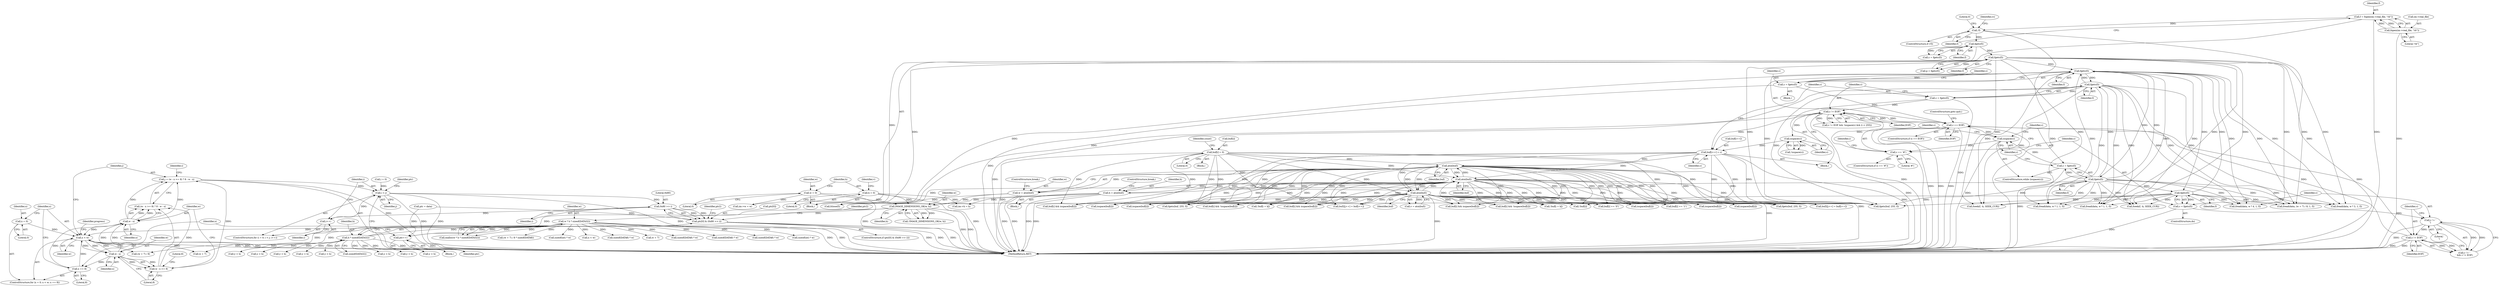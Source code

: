 digraph "0_enlightment_c21beaf1780cf3ca291735ae7d58a3dde63277a2@integer" {
"1001089" [label="(Call,j = (w - x >= 8) ? 8 : w - x)"];
"1001092" [label="(Call,w - x >= 8)"];
"1001093" [label="(Call,w - x)"];
"1001082" [label="(Call,x < w)"];
"1001079" [label="(Call,x = 0)"];
"1001085" [label="(Call,x += 8)"];
"1001098" [label="(Call,w - x)"];
"1000427" [label="(Call,w * h * sizeof(DATA32))"];
"1000345" [label="(Call,IMAGE_DIMENSIONS_OK(w, h))"];
"1000149" [label="(Call,w = 0)"];
"1000307" [label="(Call,w = atoi(buf))"];
"1000309" [label="(Call,atoi(buf))"];
"1000283" [label="(Call,buf[i++] = c)"];
"1000277" [label="(Call,isspace(c))"];
"1000272" [label="(Call,c != EOF)"];
"1000289" [label="(Call,c = fgetc(f))"];
"1000291" [label="(Call,fgetc(f))"];
"1000233" [label="(Call,fgetc(f))"];
"1000255" [label="(Call,fgetc(f))"];
"1000245" [label="(Call,fgetc(f))"];
"1000201" [label="(Call,fgetc(f))"];
"1000192" [label="(Call,fgetc(f))"];
"1000183" [label="(Call,!f)"];
"1000175" [label="(Call,f = fopen(im->real_file, \"rb\"))"];
"1000177" [label="(Call,fopen(im->real_file, \"rb\"))"];
"1000248" [label="(Call,c == '#')"];
"1000241" [label="(Call,isspace(c))"];
"1000236" [label="(Call,c == EOF)"];
"1000231" [label="(Call,c = fgetc(f))"];
"1000261" [label="(Call,c != EOF)"];
"1000258" [label="(Call,c != '\n')"];
"1000253" [label="(Call,c = fgetc(f))"];
"1000243" [label="(Call,c = fgetc(f))"];
"1000315" [label="(Call,atoi(buf))"];
"1000296" [label="(Call,buf[i] = 0)"];
"1000321" [label="(Call,atoi(buf))"];
"1000153" [label="(Call,h = 0)"];
"1000313" [label="(Call,h = atoi(buf))"];
"1000429" [label="(Call,h * sizeof(DATA32))"];
"1001105" [label="(Call,i < j)"];
"1001116" [label="(Call,0x80 >> i)"];
"1001108" [label="(Call,i++)"];
"1001112" [label="(Call,ptr[0] & (0x80 >> i))"];
"1001130" [label="(Call,ptr++)"];
"1001105" [label="(Call,i < j)"];
"1000426" [label="(Call,malloc(w * h * sizeof(DATA32)))"];
"1000230" [label="(Block,)"];
"1000486" [label="(Call,buf[i] && isspace(buf[i]))"];
"1000890" [label="(Call,isspace(buf[i]))"];
"1001057" [label="(Call,y < h)"];
"1000273" [label="(Identifier,c)"];
"1000317" [label="(ControlStructure,break;)"];
"1001086" [label="(Identifier,x)"];
"1001067" [label="(Call,(w + 7) / 8)"];
"1000811" [label="(Call,y < h)"];
"1000276" [label="(Call,!isspace(c))"];
"1001106" [label="(Identifier,i)"];
"1000885" [label="(Call,buf[i] && !isspace(buf[i]))"];
"1000310" [label="(Identifier,buf)"];
"1000284" [label="(Call,buf[i++])"];
"1000427" [label="(Call,w * h * sizeof(DATA32))"];
"1000149" [label="(Call,w = 0)"];
"1000253" [label="(Call,c = fgetc(f))"];
"1001324" [label="(Call,fread(data, w * 3, 1, f))"];
"1000616" [label="(Call,fgets(buf, 255, f))"];
"1000490" [label="(Call,isspace(buf[i]))"];
"1000245" [label="(Call,fgetc(f))"];
"1000235" [label="(ControlStructure,if (c == EOF))"];
"1000260" [label="(Literal,'\n')"];
"1000646" [label="(Call,buf2[j++] = buf[i++])"];
"1000244" [label="(Identifier,c)"];
"1000190" [label="(Call,c = fgetc(f))"];
"1000307" [label="(Call,w = atoi(buf))"];
"1000878" [label="(Call,isspace(buf[i]))"];
"1001770" [label="(MethodReturn,RET)"];
"1001092" [label="(Call,w - x >= 8)"];
"1001108" [label="(Call,i++)"];
"1000291" [label="(Call,fgetc(f))"];
"1000258" [label="(Call,c != '\n')"];
"1000239" [label="(ControlStructure,goto quit;)"];
"1000201" [label="(Call,fgetc(f))"];
"1000637" [label="(Call,buf[i] && !isspace(buf[i]))"];
"1001085" [label="(Call,x += 8)"];
"1000246" [label="(Identifier,f)"];
"1000178" [label="(Call,im->real_file)"];
"1001096" [label="(Literal,8)"];
"1000271" [label="(Call,c != EOF && !isspace(c) && (i < 255))"];
"1001036" [label="(Call,(w + 7) / 8 * sizeof(DATA8))"];
"1000598" [label="(Call,!buf[i + k])"];
"1000272" [label="(Call,c != EOF)"];
"1000546" [label="(Call,sizeof(int) * w)"];
"1000155" [label="(Literal,0)"];
"1001118" [label="(Identifier,i)"];
"1000302" [label="(Identifier,count)"];
"1000186" [label="(Literal,0)"];
"1001126" [label="(Identifier,ptr2)"];
"1001089" [label="(Call,j = (w - x >= 8) ? 8 : w - x)"];
"1000193" [label="(Identifier,f)"];
"1000513" [label="(Call,buf[i] == '0')"];
"1000338" [label="(Call,im->h = h)"];
"1000300" [label="(Literal,0)"];
"1000642" [label="(Call,isspace(buf[i]))"];
"1000274" [label="(Identifier,EOF)"];
"1000261" [label="(Call,c != EOF)"];
"1000248" [label="(Call,c == '#')"];
"1000455" [label="(Call,y < h)"];
"1001131" [label="(Identifier,ptr)"];
"1001065" [label="(Call,fread(data, (w + 7) / 8, 1, f))"];
"1000309" [label="(Call,atoi(buf))"];
"1001099" [label="(Identifier,w)"];
"1000465" [label="(Call,x < w)"];
"1001097" [label="(Literal,8)"];
"1000238" [label="(Identifier,EOF)"];
"1000296" [label="(Call,buf[i] = 0)"];
"1001090" [label="(Identifier,j)"];
"1001094" [label="(Identifier,w)"];
"1000181" [label="(Literal,\"rb\")"];
"1000154" [label="(Identifier,h)"];
"1000199" [label="(Call,p = fgetc(f))"];
"1001075" [label="(Call,ptr = data)"];
"1000242" [label="(Identifier,c)"];
"1000315" [label="(Call,atoi(buf))"];
"1001113" [label="(Call,ptr[0])"];
"1001299" [label="(Call,sizeof(DATA8) * w)"];
"1001078" [label="(ControlStructure,for (x = 0; x < w; x += 8))"];
"1001093" [label="(Call,w - x)"];
"1000429" [label="(Call,h * sizeof(DATA32))"];
"1000177" [label="(Call,fopen(im->real_file, \"rb\"))"];
"1000241" [label="(Call,isspace(c))"];
"1001091" [label="(Call,(w - x >= 8) ? 8 : w - x)"];
"1001616" [label="(Call,fread(data, w * 4, 1, f))"];
"1000237" [label="(Identifier,c)"];
"1000176" [label="(Identifier,f)"];
"1000428" [label="(Identifier,w)"];
"1001169" [label="(Call,y < h)"];
"1001100" [label="(Identifier,x)"];
"1001107" [label="(Identifier,j)"];
"1001101" [label="(ControlStructure,for (i = 0; i < j; i++))"];
"1001095" [label="(Identifier,x)"];
"1000247" [label="(ControlStructure,if (c == '#'))"];
"1000431" [label="(Call,sizeof(DATA32))"];
"1000134" [label="(Block,)"];
"1000236" [label="(Call,c == EOF)"];
"1000321" [label="(Call,atoi(buf))"];
"1000502" [label="(Call,buf[i] == '1')"];
"1000234" [label="(Identifier,f)"];
"1000277" [label="(Call,isspace(c))"];
"1001080" [label="(Identifier,x)"];
"1001084" [label="(Identifier,w)"];
"1000345" [label="(Call,IMAGE_DIMENSIONS_OK(w, h))"];
"1001082" [label="(Call,x < w)"];
"1000288" [label="(Identifier,c)"];
"1000290" [label="(Identifier,c)"];
"1001098" [label="(Call,w - x)"];
"1000314" [label="(Identifier,h)"];
"1000344" [label="(Call,!IMAGE_DIMENSIONS_OK(w, h))"];
"1000894" [label="(Call,buf2[j++] = buf[i++])"];
"1001766" [label="(Call,fclose(f))"];
"1000254" [label="(Identifier,c)"];
"1000322" [label="(Identifier,buf)"];
"1001608" [label="(Call,y < h)"];
"1000233" [label="(Call,fgetc(f))"];
"1000202" [label="(Identifier,f)"];
"1000192" [label="(Call,fgetc(f))"];
"1000240" [label="(ControlStructure,while (isspace(c)))"];
"1001134" [label="(Identifier,progress)"];
"1001068" [label="(Call,w + 7)"];
"1000347" [label="(Identifier,h)"];
"1000856" [label="(Call,fseek(f, -k, SEEK_CUR))"];
"1000295" [label="(Block,)"];
"1000150" [label="(Identifier,w)"];
"1001130" [label="(Call,ptr++)"];
"1000874" [label="(Call,buf[i] && isspace(buf[i]))"];
"1000268" [label="(Identifier,i)"];
"1001465" [label="(Call,y < h)"];
"1000316" [label="(Identifier,buf)"];
"1000278" [label="(Identifier,c)"];
"1000569" [label="(Call,y < h)"];
"1001037" [label="(Call,w + 7)"];
"1000232" [label="(Identifier,c)"];
"1001102" [label="(Call,i = 0)"];
"1000257" [label="(Call,c != '\n' && c != EOF)"];
"1000255" [label="(Call,fgetc(f))"];
"1000333" [label="(Call,im->w = w)"];
"1000846" [label="(Call,!buf[i + k])"];
"1000259" [label="(Identifier,c)"];
"1000630" [label="(Call,isspace(buf[i]))"];
"1000283" [label="(Call,buf[i++] = c)"];
"1000231" [label="(Call,c = fgetc(f))"];
"1000158" [label="(Identifier,v)"];
"1001591" [label="(Call,sizeof(DATA8) * w)"];
"1000175" [label="(Call,f = fopen(im->real_file, \"rb\"))"];
"1000864" [label="(Call,fgets(buf, 255, f))"];
"1000183" [label="(Call,!f)"];
"1000346" [label="(Identifier,w)"];
"1001103" [label="(Identifier,i)"];
"1001109" [label="(Identifier,i)"];
"1000319" [label="(Call,v = atoi(buf))"];
"1000153" [label="(Call,h = 0)"];
"1000263" [label="(Identifier,EOF)"];
"1001114" [label="(Identifier,ptr)"];
"1000311" [label="(ControlStructure,break;)"];
"1000262" [label="(Identifier,c)"];
"1000249" [label="(Identifier,c)"];
"1001473" [label="(Call,fread(data, w * 1, 1, f))"];
"1000256" [label="(Identifier,f)"];
"1000188" [label="(Identifier,rc)"];
"1000477" [label="(Call,fgets(buf, 255, f))"];
"1001152" [label="(Call,sizeof(DATA8) * w)"];
"1000313" [label="(Call,h = atoi(buf))"];
"1000282" [label="(Block,)"];
"1000182" [label="(ControlStructure,if (!f))"];
"1001111" [label="(ControlStructure,if (ptr[0] & (0x80 >> i)))"];
"1001079" [label="(Call,x = 0)"];
"1001448" [label="(Call,sizeof(DATA8) * w)"];
"1001088" [label="(Block,)"];
"1001177" [label="(Call,fread(data, w * 1, 1, f))"];
"1000788" [label="(Call,sizeof(int) * w)"];
"1000608" [label="(Call,fseek(f, -k, SEEK_CUR))"];
"1000151" [label="(Literal,0)"];
"1001121" [label="(Identifier,ptr2)"];
"1001117" [label="(Literal,0x80)"];
"1001316" [label="(Call,y < h)"];
"1000289" [label="(Call,c = fgetc(f))"];
"1000470" [label="(Call,!buf[i])"];
"1000243" [label="(Call,c = fgetc(f))"];
"1001081" [label="(Literal,0)"];
"1000184" [label="(Identifier,f)"];
"1000626" [label="(Call,buf[i] && isspace(buf[i]))"];
"1000292" [label="(Identifier,f)"];
"1001083" [label="(Identifier,x)"];
"1001112" [label="(Call,ptr[0] & (0x80 >> i))"];
"1000297" [label="(Call,buf[i])"];
"1001087" [label="(Literal,8)"];
"1000250" [label="(Literal,'#')"];
"1000305" [label="(Block,)"];
"1000430" [label="(Identifier,h)"];
"1000308" [label="(Identifier,w)"];
"1001116" [label="(Call,0x80 >> i)"];
"1000252" [label="(ControlStructure,do)"];
"1001089" -> "1001088"  [label="AST: "];
"1001089" -> "1001091"  [label="CFG: "];
"1001090" -> "1001089"  [label="AST: "];
"1001091" -> "1001089"  [label="AST: "];
"1001103" -> "1001089"  [label="CFG: "];
"1001089" -> "1001770"  [label="DDG: "];
"1001092" -> "1001089"  [label="DDG: "];
"1001098" -> "1001089"  [label="DDG: "];
"1001098" -> "1001089"  [label="DDG: "];
"1001089" -> "1001105"  [label="DDG: "];
"1001092" -> "1001091"  [label="AST: "];
"1001092" -> "1001096"  [label="CFG: "];
"1001093" -> "1001092"  [label="AST: "];
"1001096" -> "1001092"  [label="AST: "];
"1001097" -> "1001092"  [label="CFG: "];
"1001099" -> "1001092"  [label="CFG: "];
"1001093" -> "1001092"  [label="DDG: "];
"1001093" -> "1001092"  [label="DDG: "];
"1001092" -> "1001091"  [label="DDG: "];
"1001093" -> "1001095"  [label="CFG: "];
"1001094" -> "1001093"  [label="AST: "];
"1001095" -> "1001093"  [label="AST: "];
"1001096" -> "1001093"  [label="CFG: "];
"1001093" -> "1001082"  [label="DDG: "];
"1001093" -> "1001085"  [label="DDG: "];
"1001082" -> "1001093"  [label="DDG: "];
"1001082" -> "1001093"  [label="DDG: "];
"1001093" -> "1001098"  [label="DDG: "];
"1001093" -> "1001098"  [label="DDG: "];
"1001082" -> "1001078"  [label="AST: "];
"1001082" -> "1001084"  [label="CFG: "];
"1001083" -> "1001082"  [label="AST: "];
"1001084" -> "1001082"  [label="AST: "];
"1001090" -> "1001082"  [label="CFG: "];
"1001134" -> "1001082"  [label="CFG: "];
"1001082" -> "1001770"  [label="DDG: "];
"1001082" -> "1001770"  [label="DDG: "];
"1001082" -> "1001770"  [label="DDG: "];
"1001082" -> "1001067"  [label="DDG: "];
"1001082" -> "1001068"  [label="DDG: "];
"1001079" -> "1001082"  [label="DDG: "];
"1001085" -> "1001082"  [label="DDG: "];
"1001098" -> "1001082"  [label="DDG: "];
"1000427" -> "1001082"  [label="DDG: "];
"1001079" -> "1001078"  [label="AST: "];
"1001079" -> "1001081"  [label="CFG: "];
"1001080" -> "1001079"  [label="AST: "];
"1001081" -> "1001079"  [label="AST: "];
"1001083" -> "1001079"  [label="CFG: "];
"1001085" -> "1001078"  [label="AST: "];
"1001085" -> "1001087"  [label="CFG: "];
"1001086" -> "1001085"  [label="AST: "];
"1001087" -> "1001085"  [label="AST: "];
"1001083" -> "1001085"  [label="CFG: "];
"1001098" -> "1001085"  [label="DDG: "];
"1001098" -> "1001091"  [label="AST: "];
"1001098" -> "1001100"  [label="CFG: "];
"1001099" -> "1001098"  [label="AST: "];
"1001100" -> "1001098"  [label="AST: "];
"1001091" -> "1001098"  [label="CFG: "];
"1001098" -> "1001091"  [label="DDG: "];
"1001098" -> "1001091"  [label="DDG: "];
"1000427" -> "1000426"  [label="AST: "];
"1000427" -> "1000429"  [label="CFG: "];
"1000428" -> "1000427"  [label="AST: "];
"1000429" -> "1000427"  [label="AST: "];
"1000426" -> "1000427"  [label="CFG: "];
"1000427" -> "1001770"  [label="DDG: "];
"1000427" -> "1001770"  [label="DDG: "];
"1000427" -> "1000426"  [label="DDG: "];
"1000427" -> "1000426"  [label="DDG: "];
"1000345" -> "1000427"  [label="DDG: "];
"1000429" -> "1000427"  [label="DDG: "];
"1000427" -> "1000465"  [label="DDG: "];
"1000427" -> "1000546"  [label="DDG: "];
"1000427" -> "1000788"  [label="DDG: "];
"1000427" -> "1001036"  [label="DDG: "];
"1000427" -> "1001037"  [label="DDG: "];
"1000427" -> "1001067"  [label="DDG: "];
"1000427" -> "1001068"  [label="DDG: "];
"1000427" -> "1001152"  [label="DDG: "];
"1000427" -> "1001299"  [label="DDG: "];
"1000427" -> "1001448"  [label="DDG: "];
"1000427" -> "1001591"  [label="DDG: "];
"1000345" -> "1000344"  [label="AST: "];
"1000345" -> "1000347"  [label="CFG: "];
"1000346" -> "1000345"  [label="AST: "];
"1000347" -> "1000345"  [label="AST: "];
"1000344" -> "1000345"  [label="CFG: "];
"1000345" -> "1001770"  [label="DDG: "];
"1000345" -> "1001770"  [label="DDG: "];
"1000345" -> "1000344"  [label="DDG: "];
"1000345" -> "1000344"  [label="DDG: "];
"1000149" -> "1000345"  [label="DDG: "];
"1000307" -> "1000345"  [label="DDG: "];
"1000153" -> "1000345"  [label="DDG: "];
"1000313" -> "1000345"  [label="DDG: "];
"1000345" -> "1000429"  [label="DDG: "];
"1000149" -> "1000134"  [label="AST: "];
"1000149" -> "1000151"  [label="CFG: "];
"1000150" -> "1000149"  [label="AST: "];
"1000151" -> "1000149"  [label="AST: "];
"1000154" -> "1000149"  [label="CFG: "];
"1000149" -> "1001770"  [label="DDG: "];
"1000149" -> "1000333"  [label="DDG: "];
"1000307" -> "1000305"  [label="AST: "];
"1000307" -> "1000309"  [label="CFG: "];
"1000308" -> "1000307"  [label="AST: "];
"1000309" -> "1000307"  [label="AST: "];
"1000311" -> "1000307"  [label="CFG: "];
"1000307" -> "1001770"  [label="DDG: "];
"1000307" -> "1001770"  [label="DDG: "];
"1000309" -> "1000307"  [label="DDG: "];
"1000307" -> "1000333"  [label="DDG: "];
"1000309" -> "1000310"  [label="CFG: "];
"1000310" -> "1000309"  [label="AST: "];
"1000309" -> "1001770"  [label="DDG: "];
"1000283" -> "1000309"  [label="DDG: "];
"1000315" -> "1000309"  [label="DDG: "];
"1000296" -> "1000309"  [label="DDG: "];
"1000321" -> "1000309"  [label="DDG: "];
"1000309" -> "1000315"  [label="DDG: "];
"1000309" -> "1000321"  [label="DDG: "];
"1000309" -> "1000470"  [label="DDG: "];
"1000309" -> "1000477"  [label="DDG: "];
"1000309" -> "1000486"  [label="DDG: "];
"1000309" -> "1000490"  [label="DDG: "];
"1000309" -> "1000502"  [label="DDG: "];
"1000309" -> "1000513"  [label="DDG: "];
"1000309" -> "1000598"  [label="DDG: "];
"1000309" -> "1000616"  [label="DDG: "];
"1000309" -> "1000626"  [label="DDG: "];
"1000309" -> "1000630"  [label="DDG: "];
"1000309" -> "1000637"  [label="DDG: "];
"1000309" -> "1000642"  [label="DDG: "];
"1000309" -> "1000646"  [label="DDG: "];
"1000309" -> "1000846"  [label="DDG: "];
"1000309" -> "1000864"  [label="DDG: "];
"1000309" -> "1000874"  [label="DDG: "];
"1000309" -> "1000878"  [label="DDG: "];
"1000309" -> "1000885"  [label="DDG: "];
"1000309" -> "1000890"  [label="DDG: "];
"1000309" -> "1000894"  [label="DDG: "];
"1000283" -> "1000282"  [label="AST: "];
"1000283" -> "1000288"  [label="CFG: "];
"1000284" -> "1000283"  [label="AST: "];
"1000288" -> "1000283"  [label="AST: "];
"1000290" -> "1000283"  [label="CFG: "];
"1000283" -> "1001770"  [label="DDG: "];
"1000277" -> "1000283"  [label="DDG: "];
"1000272" -> "1000283"  [label="DDG: "];
"1000283" -> "1000315"  [label="DDG: "];
"1000283" -> "1000321"  [label="DDG: "];
"1000283" -> "1000477"  [label="DDG: "];
"1000283" -> "1000616"  [label="DDG: "];
"1000283" -> "1000646"  [label="DDG: "];
"1000283" -> "1000864"  [label="DDG: "];
"1000283" -> "1000894"  [label="DDG: "];
"1000277" -> "1000276"  [label="AST: "];
"1000277" -> "1000278"  [label="CFG: "];
"1000278" -> "1000277"  [label="AST: "];
"1000276" -> "1000277"  [label="CFG: "];
"1000277" -> "1001770"  [label="DDG: "];
"1000277" -> "1000276"  [label="DDG: "];
"1000272" -> "1000277"  [label="DDG: "];
"1000272" -> "1000271"  [label="AST: "];
"1000272" -> "1000274"  [label="CFG: "];
"1000273" -> "1000272"  [label="AST: "];
"1000274" -> "1000272"  [label="AST: "];
"1000278" -> "1000272"  [label="CFG: "];
"1000271" -> "1000272"  [label="CFG: "];
"1000272" -> "1001770"  [label="DDG: "];
"1000272" -> "1001770"  [label="DDG: "];
"1000272" -> "1000236"  [label="DDG: "];
"1000272" -> "1000271"  [label="DDG: "];
"1000272" -> "1000271"  [label="DDG: "];
"1000289" -> "1000272"  [label="DDG: "];
"1000248" -> "1000272"  [label="DDG: "];
"1000236" -> "1000272"  [label="DDG: "];
"1000289" -> "1000282"  [label="AST: "];
"1000289" -> "1000291"  [label="CFG: "];
"1000290" -> "1000289"  [label="AST: "];
"1000291" -> "1000289"  [label="AST: "];
"1000273" -> "1000289"  [label="CFG: "];
"1000289" -> "1001770"  [label="DDG: "];
"1000291" -> "1000289"  [label="DDG: "];
"1000291" -> "1000292"  [label="CFG: "];
"1000292" -> "1000291"  [label="AST: "];
"1000291" -> "1000233"  [label="DDG: "];
"1000233" -> "1000291"  [label="DDG: "];
"1000245" -> "1000291"  [label="DDG: "];
"1000291" -> "1000477"  [label="DDG: "];
"1000291" -> "1000608"  [label="DDG: "];
"1000291" -> "1000856"  [label="DDG: "];
"1000291" -> "1001065"  [label="DDG: "];
"1000291" -> "1001177"  [label="DDG: "];
"1000291" -> "1001324"  [label="DDG: "];
"1000291" -> "1001473"  [label="DDG: "];
"1000291" -> "1001616"  [label="DDG: "];
"1000291" -> "1001766"  [label="DDG: "];
"1000233" -> "1000231"  [label="AST: "];
"1000233" -> "1000234"  [label="CFG: "];
"1000234" -> "1000233"  [label="AST: "];
"1000231" -> "1000233"  [label="CFG: "];
"1000233" -> "1000231"  [label="DDG: "];
"1000255" -> "1000233"  [label="DDG: "];
"1000245" -> "1000233"  [label="DDG: "];
"1000201" -> "1000233"  [label="DDG: "];
"1000233" -> "1000245"  [label="DDG: "];
"1000233" -> "1000255"  [label="DDG: "];
"1000233" -> "1000477"  [label="DDG: "];
"1000233" -> "1000608"  [label="DDG: "];
"1000233" -> "1000856"  [label="DDG: "];
"1000233" -> "1001065"  [label="DDG: "];
"1000233" -> "1001177"  [label="DDG: "];
"1000233" -> "1001324"  [label="DDG: "];
"1000233" -> "1001473"  [label="DDG: "];
"1000233" -> "1001616"  [label="DDG: "];
"1000233" -> "1001766"  [label="DDG: "];
"1000255" -> "1000253"  [label="AST: "];
"1000255" -> "1000256"  [label="CFG: "];
"1000256" -> "1000255"  [label="AST: "];
"1000253" -> "1000255"  [label="CFG: "];
"1000255" -> "1000253"  [label="DDG: "];
"1000245" -> "1000255"  [label="DDG: "];
"1000255" -> "1000477"  [label="DDG: "];
"1000255" -> "1000608"  [label="DDG: "];
"1000255" -> "1000856"  [label="DDG: "];
"1000255" -> "1001065"  [label="DDG: "];
"1000255" -> "1001177"  [label="DDG: "];
"1000255" -> "1001324"  [label="DDG: "];
"1000255" -> "1001473"  [label="DDG: "];
"1000255" -> "1001616"  [label="DDG: "];
"1000255" -> "1001766"  [label="DDG: "];
"1000245" -> "1000243"  [label="AST: "];
"1000245" -> "1000246"  [label="CFG: "];
"1000246" -> "1000245"  [label="AST: "];
"1000243" -> "1000245"  [label="CFG: "];
"1000245" -> "1000243"  [label="DDG: "];
"1000245" -> "1000477"  [label="DDG: "];
"1000245" -> "1000608"  [label="DDG: "];
"1000245" -> "1000856"  [label="DDG: "];
"1000245" -> "1001065"  [label="DDG: "];
"1000245" -> "1001177"  [label="DDG: "];
"1000245" -> "1001324"  [label="DDG: "];
"1000245" -> "1001473"  [label="DDG: "];
"1000245" -> "1001616"  [label="DDG: "];
"1000245" -> "1001766"  [label="DDG: "];
"1000201" -> "1000199"  [label="AST: "];
"1000201" -> "1000202"  [label="CFG: "];
"1000202" -> "1000201"  [label="AST: "];
"1000199" -> "1000201"  [label="CFG: "];
"1000201" -> "1000199"  [label="DDG: "];
"1000192" -> "1000201"  [label="DDG: "];
"1000201" -> "1000477"  [label="DDG: "];
"1000201" -> "1000608"  [label="DDG: "];
"1000201" -> "1000856"  [label="DDG: "];
"1000201" -> "1001065"  [label="DDG: "];
"1000201" -> "1001177"  [label="DDG: "];
"1000201" -> "1001324"  [label="DDG: "];
"1000201" -> "1001473"  [label="DDG: "];
"1000201" -> "1001616"  [label="DDG: "];
"1000201" -> "1001766"  [label="DDG: "];
"1000192" -> "1000190"  [label="AST: "];
"1000192" -> "1000193"  [label="CFG: "];
"1000193" -> "1000192"  [label="AST: "];
"1000190" -> "1000192"  [label="CFG: "];
"1000192" -> "1000190"  [label="DDG: "];
"1000183" -> "1000192"  [label="DDG: "];
"1000192" -> "1001766"  [label="DDG: "];
"1000183" -> "1000182"  [label="AST: "];
"1000183" -> "1000184"  [label="CFG: "];
"1000184" -> "1000183"  [label="AST: "];
"1000186" -> "1000183"  [label="CFG: "];
"1000188" -> "1000183"  [label="CFG: "];
"1000183" -> "1001770"  [label="DDG: "];
"1000183" -> "1001770"  [label="DDG: "];
"1000175" -> "1000183"  [label="DDG: "];
"1000175" -> "1000134"  [label="AST: "];
"1000175" -> "1000177"  [label="CFG: "];
"1000176" -> "1000175"  [label="AST: "];
"1000177" -> "1000175"  [label="AST: "];
"1000184" -> "1000175"  [label="CFG: "];
"1000175" -> "1001770"  [label="DDG: "];
"1000177" -> "1000175"  [label="DDG: "];
"1000177" -> "1000175"  [label="DDG: "];
"1000177" -> "1000181"  [label="CFG: "];
"1000178" -> "1000177"  [label="AST: "];
"1000181" -> "1000177"  [label="AST: "];
"1000177" -> "1001770"  [label="DDG: "];
"1000248" -> "1000247"  [label="AST: "];
"1000248" -> "1000250"  [label="CFG: "];
"1000249" -> "1000248"  [label="AST: "];
"1000250" -> "1000248"  [label="AST: "];
"1000254" -> "1000248"  [label="CFG: "];
"1000268" -> "1000248"  [label="CFG: "];
"1000248" -> "1001770"  [label="DDG: "];
"1000241" -> "1000248"  [label="DDG: "];
"1000241" -> "1000240"  [label="AST: "];
"1000241" -> "1000242"  [label="CFG: "];
"1000242" -> "1000241"  [label="AST: "];
"1000244" -> "1000241"  [label="CFG: "];
"1000249" -> "1000241"  [label="CFG: "];
"1000241" -> "1001770"  [label="DDG: "];
"1000236" -> "1000241"  [label="DDG: "];
"1000243" -> "1000241"  [label="DDG: "];
"1000236" -> "1000235"  [label="AST: "];
"1000236" -> "1000238"  [label="CFG: "];
"1000237" -> "1000236"  [label="AST: "];
"1000238" -> "1000236"  [label="AST: "];
"1000239" -> "1000236"  [label="CFG: "];
"1000242" -> "1000236"  [label="CFG: "];
"1000236" -> "1001770"  [label="DDG: "];
"1000236" -> "1001770"  [label="DDG: "];
"1000236" -> "1001770"  [label="DDG: "];
"1000231" -> "1000236"  [label="DDG: "];
"1000261" -> "1000236"  [label="DDG: "];
"1000236" -> "1000261"  [label="DDG: "];
"1000231" -> "1000230"  [label="AST: "];
"1000232" -> "1000231"  [label="AST: "];
"1000237" -> "1000231"  [label="CFG: "];
"1000231" -> "1001770"  [label="DDG: "];
"1000261" -> "1000257"  [label="AST: "];
"1000261" -> "1000263"  [label="CFG: "];
"1000262" -> "1000261"  [label="AST: "];
"1000263" -> "1000261"  [label="AST: "];
"1000257" -> "1000261"  [label="CFG: "];
"1000261" -> "1001770"  [label="DDG: "];
"1000261" -> "1001770"  [label="DDG: "];
"1000261" -> "1000257"  [label="DDG: "];
"1000261" -> "1000257"  [label="DDG: "];
"1000258" -> "1000261"  [label="DDG: "];
"1000258" -> "1000257"  [label="AST: "];
"1000258" -> "1000260"  [label="CFG: "];
"1000259" -> "1000258"  [label="AST: "];
"1000260" -> "1000258"  [label="AST: "];
"1000262" -> "1000258"  [label="CFG: "];
"1000257" -> "1000258"  [label="CFG: "];
"1000258" -> "1001770"  [label="DDG: "];
"1000258" -> "1000257"  [label="DDG: "];
"1000258" -> "1000257"  [label="DDG: "];
"1000253" -> "1000258"  [label="DDG: "];
"1000253" -> "1000252"  [label="AST: "];
"1000254" -> "1000253"  [label="AST: "];
"1000259" -> "1000253"  [label="CFG: "];
"1000253" -> "1001770"  [label="DDG: "];
"1000243" -> "1000240"  [label="AST: "];
"1000244" -> "1000243"  [label="AST: "];
"1000242" -> "1000243"  [label="CFG: "];
"1000243" -> "1001770"  [label="DDG: "];
"1000315" -> "1000313"  [label="AST: "];
"1000315" -> "1000316"  [label="CFG: "];
"1000316" -> "1000315"  [label="AST: "];
"1000313" -> "1000315"  [label="CFG: "];
"1000315" -> "1001770"  [label="DDG: "];
"1000315" -> "1000313"  [label="DDG: "];
"1000296" -> "1000315"  [label="DDG: "];
"1000321" -> "1000315"  [label="DDG: "];
"1000315" -> "1000321"  [label="DDG: "];
"1000315" -> "1000470"  [label="DDG: "];
"1000315" -> "1000477"  [label="DDG: "];
"1000315" -> "1000486"  [label="DDG: "];
"1000315" -> "1000490"  [label="DDG: "];
"1000315" -> "1000502"  [label="DDG: "];
"1000315" -> "1000513"  [label="DDG: "];
"1000315" -> "1000598"  [label="DDG: "];
"1000315" -> "1000616"  [label="DDG: "];
"1000315" -> "1000626"  [label="DDG: "];
"1000315" -> "1000630"  [label="DDG: "];
"1000315" -> "1000637"  [label="DDG: "];
"1000315" -> "1000642"  [label="DDG: "];
"1000315" -> "1000646"  [label="DDG: "];
"1000315" -> "1000846"  [label="DDG: "];
"1000315" -> "1000864"  [label="DDG: "];
"1000315" -> "1000874"  [label="DDG: "];
"1000315" -> "1000878"  [label="DDG: "];
"1000315" -> "1000885"  [label="DDG: "];
"1000315" -> "1000890"  [label="DDG: "];
"1000315" -> "1000894"  [label="DDG: "];
"1000296" -> "1000295"  [label="AST: "];
"1000296" -> "1000300"  [label="CFG: "];
"1000297" -> "1000296"  [label="AST: "];
"1000300" -> "1000296"  [label="AST: "];
"1000302" -> "1000296"  [label="CFG: "];
"1000296" -> "1001770"  [label="DDG: "];
"1000296" -> "1000321"  [label="DDG: "];
"1000296" -> "1000470"  [label="DDG: "];
"1000296" -> "1000616"  [label="DDG: "];
"1000296" -> "1000626"  [label="DDG: "];
"1000296" -> "1000630"  [label="DDG: "];
"1000296" -> "1000864"  [label="DDG: "];
"1000296" -> "1000874"  [label="DDG: "];
"1000296" -> "1000878"  [label="DDG: "];
"1000321" -> "1000319"  [label="AST: "];
"1000321" -> "1000322"  [label="CFG: "];
"1000322" -> "1000321"  [label="AST: "];
"1000319" -> "1000321"  [label="CFG: "];
"1000321" -> "1001770"  [label="DDG: "];
"1000321" -> "1000319"  [label="DDG: "];
"1000321" -> "1000470"  [label="DDG: "];
"1000321" -> "1000477"  [label="DDG: "];
"1000321" -> "1000486"  [label="DDG: "];
"1000321" -> "1000490"  [label="DDG: "];
"1000321" -> "1000502"  [label="DDG: "];
"1000321" -> "1000513"  [label="DDG: "];
"1000321" -> "1000598"  [label="DDG: "];
"1000321" -> "1000616"  [label="DDG: "];
"1000321" -> "1000626"  [label="DDG: "];
"1000321" -> "1000630"  [label="DDG: "];
"1000321" -> "1000637"  [label="DDG: "];
"1000321" -> "1000642"  [label="DDG: "];
"1000321" -> "1000646"  [label="DDG: "];
"1000321" -> "1000846"  [label="DDG: "];
"1000321" -> "1000864"  [label="DDG: "];
"1000321" -> "1000874"  [label="DDG: "];
"1000321" -> "1000878"  [label="DDG: "];
"1000321" -> "1000885"  [label="DDG: "];
"1000321" -> "1000890"  [label="DDG: "];
"1000321" -> "1000894"  [label="DDG: "];
"1000153" -> "1000134"  [label="AST: "];
"1000153" -> "1000155"  [label="CFG: "];
"1000154" -> "1000153"  [label="AST: "];
"1000155" -> "1000153"  [label="AST: "];
"1000158" -> "1000153"  [label="CFG: "];
"1000153" -> "1001770"  [label="DDG: "];
"1000153" -> "1000338"  [label="DDG: "];
"1000313" -> "1000305"  [label="AST: "];
"1000314" -> "1000313"  [label="AST: "];
"1000317" -> "1000313"  [label="CFG: "];
"1000313" -> "1001770"  [label="DDG: "];
"1000313" -> "1001770"  [label="DDG: "];
"1000313" -> "1000338"  [label="DDG: "];
"1000429" -> "1000431"  [label="CFG: "];
"1000430" -> "1000429"  [label="AST: "];
"1000431" -> "1000429"  [label="AST: "];
"1000429" -> "1001770"  [label="DDG: "];
"1000429" -> "1000455"  [label="DDG: "];
"1000429" -> "1000569"  [label="DDG: "];
"1000429" -> "1000811"  [label="DDG: "];
"1000429" -> "1001057"  [label="DDG: "];
"1000429" -> "1001169"  [label="DDG: "];
"1000429" -> "1001316"  [label="DDG: "];
"1000429" -> "1001465"  [label="DDG: "];
"1000429" -> "1001608"  [label="DDG: "];
"1001105" -> "1001101"  [label="AST: "];
"1001105" -> "1001107"  [label="CFG: "];
"1001106" -> "1001105"  [label="AST: "];
"1001107" -> "1001105"  [label="AST: "];
"1001114" -> "1001105"  [label="CFG: "];
"1001131" -> "1001105"  [label="CFG: "];
"1001105" -> "1001770"  [label="DDG: "];
"1001105" -> "1001770"  [label="DDG: "];
"1001105" -> "1001770"  [label="DDG: "];
"1001108" -> "1001105"  [label="DDG: "];
"1001102" -> "1001105"  [label="DDG: "];
"1001105" -> "1001116"  [label="DDG: "];
"1001116" -> "1001112"  [label="AST: "];
"1001116" -> "1001118"  [label="CFG: "];
"1001117" -> "1001116"  [label="AST: "];
"1001118" -> "1001116"  [label="AST: "];
"1001112" -> "1001116"  [label="CFG: "];
"1001116" -> "1001108"  [label="DDG: "];
"1001116" -> "1001112"  [label="DDG: "];
"1001116" -> "1001112"  [label="DDG: "];
"1001108" -> "1001101"  [label="AST: "];
"1001108" -> "1001109"  [label="CFG: "];
"1001109" -> "1001108"  [label="AST: "];
"1001106" -> "1001108"  [label="CFG: "];
"1001112" -> "1001111"  [label="AST: "];
"1001113" -> "1001112"  [label="AST: "];
"1001121" -> "1001112"  [label="CFG: "];
"1001126" -> "1001112"  [label="CFG: "];
"1001112" -> "1001770"  [label="DDG: "];
"1001112" -> "1001770"  [label="DDG: "];
"1001112" -> "1001770"  [label="DDG: "];
"1001075" -> "1001112"  [label="DDG: "];
"1001130" -> "1001112"  [label="DDG: "];
"1001112" -> "1001130"  [label="DDG: "];
"1001130" -> "1001088"  [label="AST: "];
"1001130" -> "1001131"  [label="CFG: "];
"1001131" -> "1001130"  [label="AST: "];
"1001086" -> "1001130"  [label="CFG: "];
"1001130" -> "1001770"  [label="DDG: "];
"1001075" -> "1001130"  [label="DDG: "];
}
